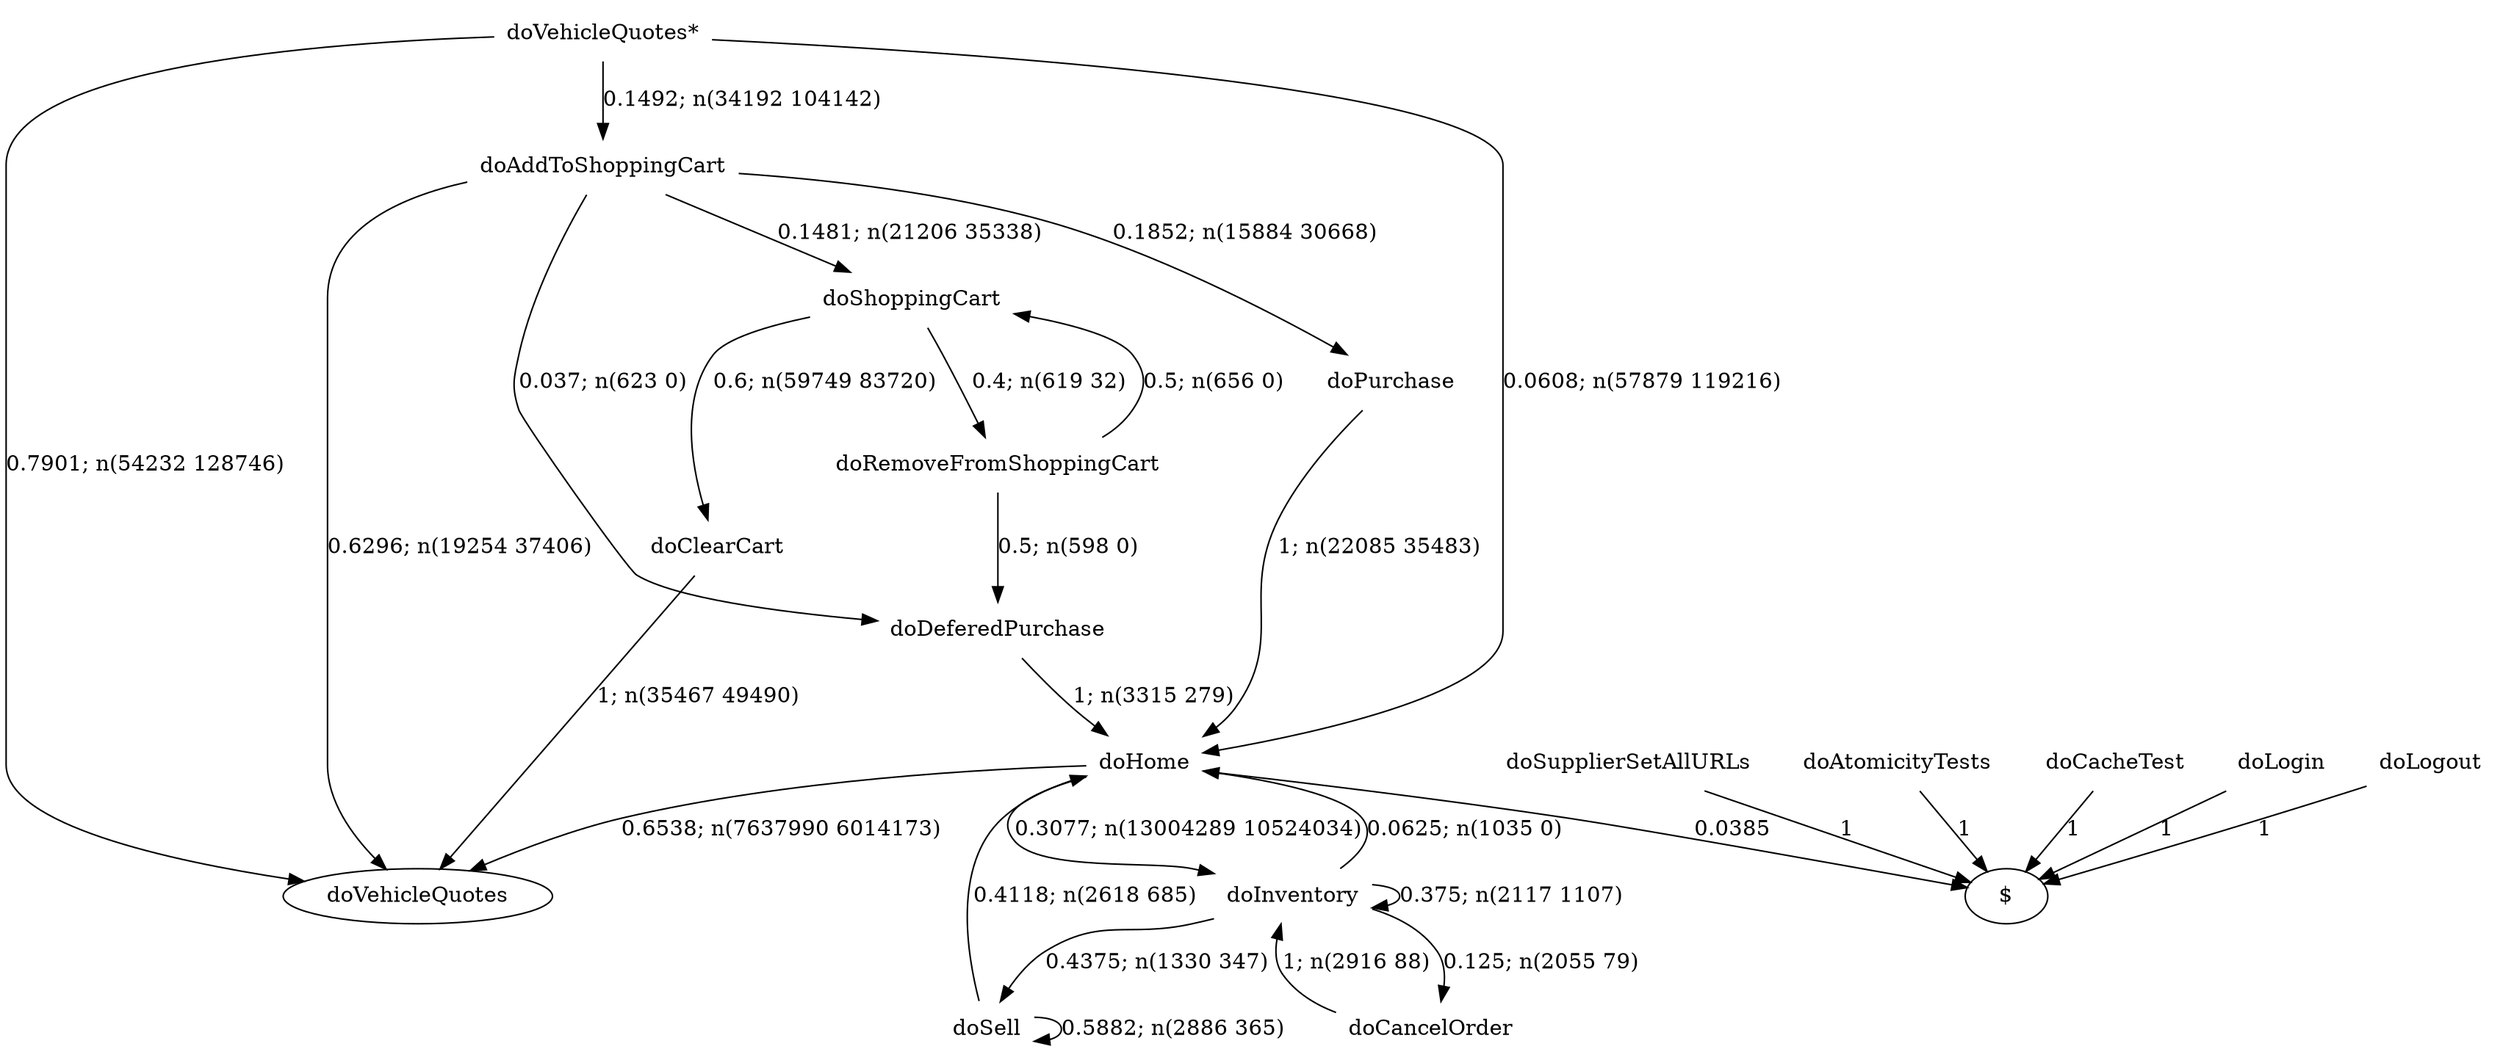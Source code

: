 digraph G {"doVehicleQuotes*" [label="doVehicleQuotes*",shape=none];"doSupplierSetAllURLs" [label="doSupplierSetAllURLs",shape=none];"doAtomicityTests" [label="doAtomicityTests",shape=none];"doCacheTest" [label="doCacheTest",shape=none];"doLogin" [label="doLogin",shape=none];"doAddToShoppingCart" [label="doAddToShoppingCart",shape=none];"doDeferedPurchase" [label="doDeferedPurchase",shape=none];"doHome" [label="doHome",shape=none];"doShoppingCart" [label="doShoppingCart",shape=none];"doClearCart" [label="doClearCart",shape=none];"doPurchase" [label="doPurchase",shape=none];"doInventory" [label="doInventory",shape=none];"doSell" [label="doSell",shape=none];"doLogout" [label="doLogout",shape=none];"doCancelOrder" [label="doCancelOrder",shape=none];"doRemoveFromShoppingCart" [label="doRemoveFromShoppingCart",shape=none];"doVehicleQuotes*"->"doVehicleQuotes" [style=solid,label="0.7901; n(54232 128746)"];"doVehicleQuotes*"->"doAddToShoppingCart" [style=solid,label="0.1492; n(34192 104142)"];"doVehicleQuotes*"->"doHome" [style=solid,label="0.0608; n(57879 119216)"];"doSupplierSetAllURLs"->"$" [style=solid,label="1"];"doAtomicityTests"->"$" [style=solid,label="1"];"doCacheTest"->"$" [style=solid,label="1"];"doLogin"->"$" [style=solid,label="1"];"doAddToShoppingCart"->"doVehicleQuotes" [style=solid,label="0.6296; n(19254 37406)"];"doAddToShoppingCart"->"doDeferedPurchase" [style=solid,label="0.037; n(623 0)"];"doAddToShoppingCart"->"doShoppingCart" [style=solid,label="0.1481; n(21206 35338)"];"doAddToShoppingCart"->"doPurchase" [style=solid,label="0.1852; n(15884 30668)"];"doDeferedPurchase"->"doHome" [style=solid,label="1; n(3315 279)"];"doHome"->"doVehicleQuotes" [style=solid,label="0.6538; n(7637990 6014173)"];"doHome"->"doInventory" [style=solid,label="0.3077; n(13004289 10524034)"];"doHome"->"$" [style=solid,label="0.0385"];"doShoppingCart"->"doClearCart" [style=solid,label="0.6; n(59749 83720)"];"doShoppingCart"->"doRemoveFromShoppingCart" [style=solid,label="0.4; n(619 32)"];"doClearCart"->"doVehicleQuotes" [style=solid,label="1; n(35467 49490)"];"doPurchase"->"doHome" [style=solid,label="1; n(22085 35483)"];"doInventory"->"doHome" [style=solid,label="0.0625; n(1035 0)"];"doInventory"->"doInventory" [style=solid,label="0.375; n(2117 1107)"];"doInventory"->"doSell" [style=solid,label="0.4375; n(1330 347)"];"doInventory"->"doCancelOrder" [style=solid,label="0.125; n(2055 79)"];"doSell"->"doHome" [style=solid,label="0.4118; n(2618 685)"];"doSell"->"doSell" [style=solid,label="0.5882; n(2886 365)"];"doLogout"->"$" [style=solid,label="1"];"doCancelOrder"->"doInventory" [style=solid,label="1; n(2916 88)"];"doRemoveFromShoppingCart"->"doDeferedPurchase" [style=solid,label="0.5; n(598 0)"];"doRemoveFromShoppingCart"->"doShoppingCart" [style=solid,label="0.5; n(656 0)"];}